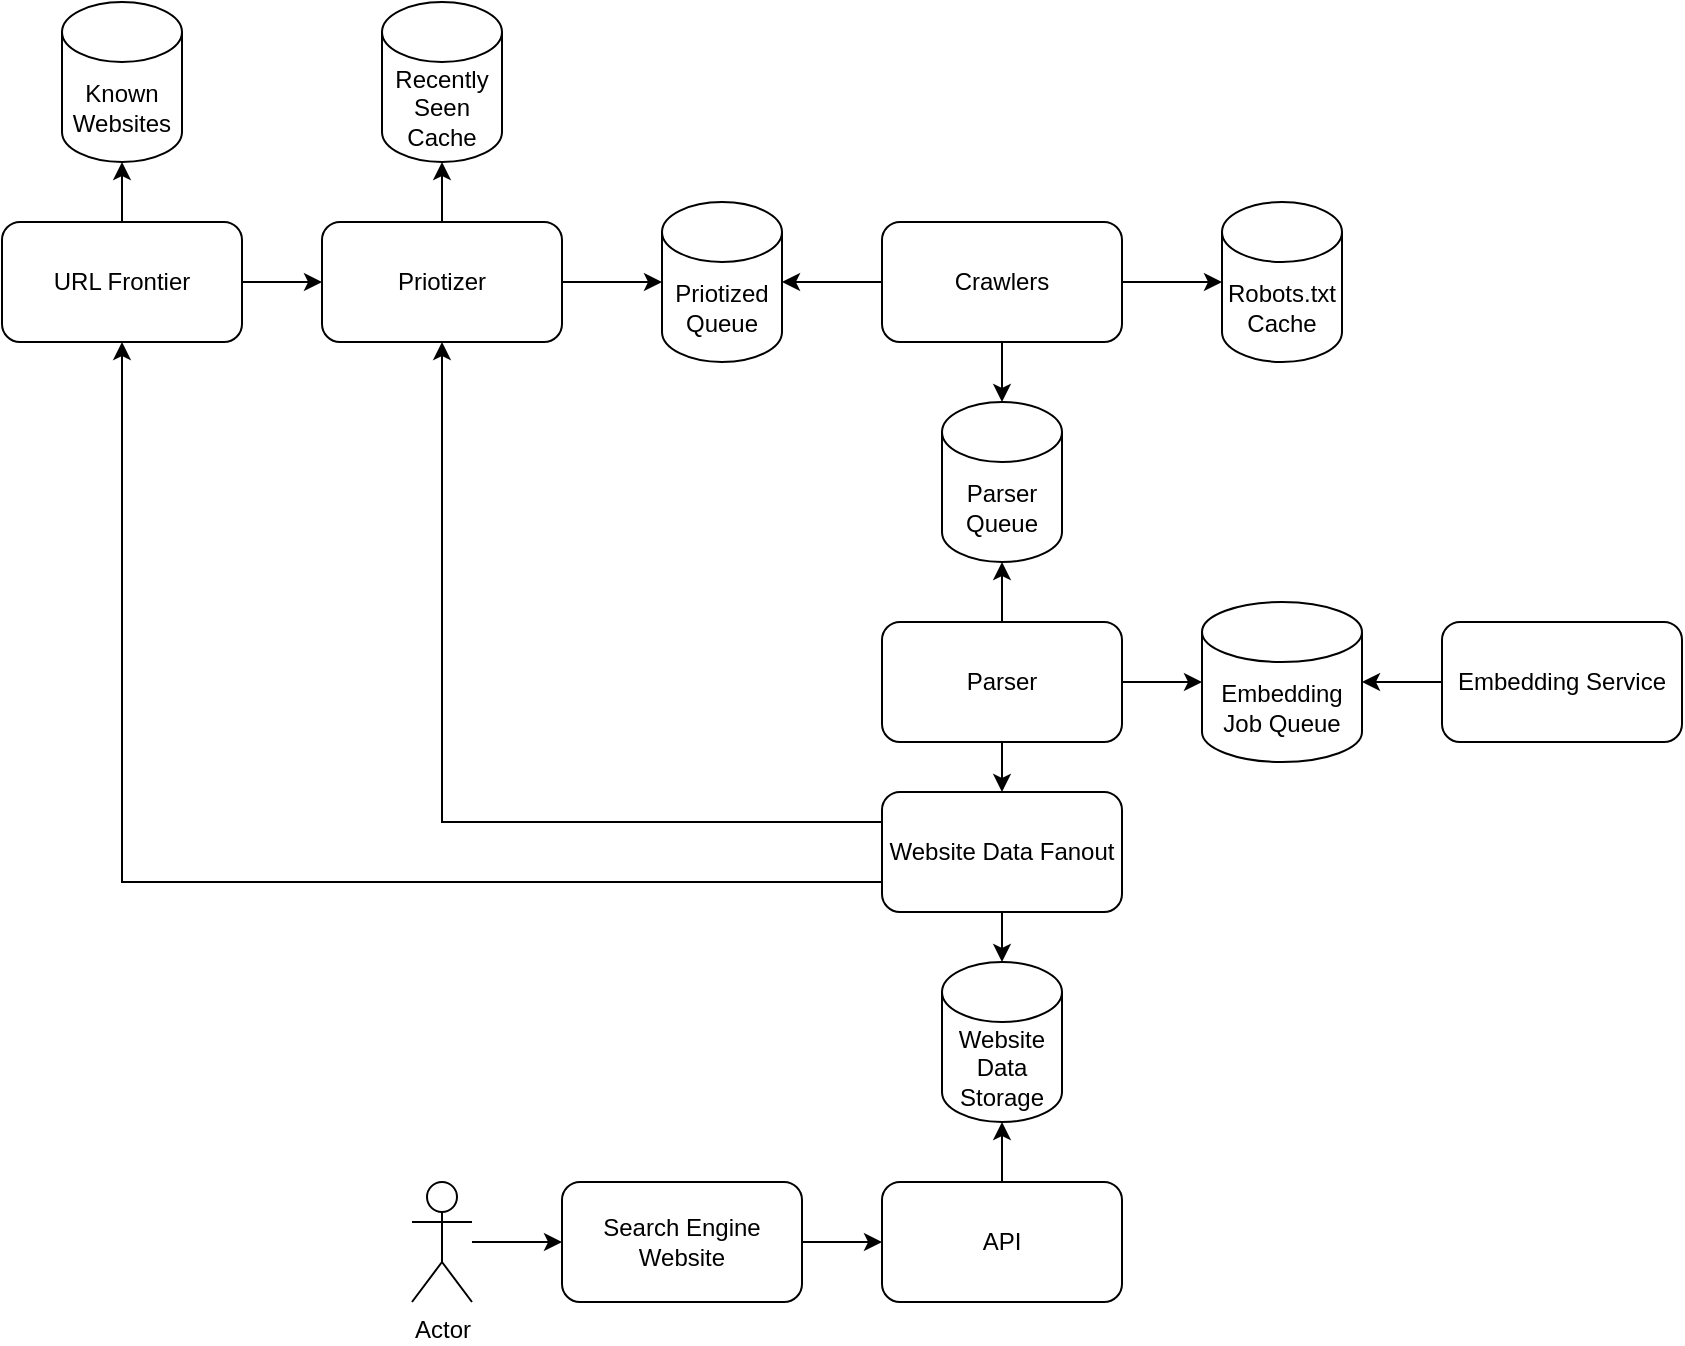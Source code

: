<mxfile version="28.0.6">
  <diagram name="Seite-1" id="GFAKtvNu6xt8hISohB2g">
    <mxGraphModel dx="1829" dy="708" grid="1" gridSize="10" guides="1" tooltips="1" connect="1" arrows="1" fold="1" page="1" pageScale="1" pageWidth="827" pageHeight="1169" math="0" shadow="0">
      <root>
        <mxCell id="0" />
        <mxCell id="1" parent="0" />
        <mxCell id="Z2FBNdWlQqv_PJyn-Pl6-7" style="edgeStyle=orthogonalEdgeStyle;rounded=0;orthogonalLoop=1;jettySize=auto;html=1;" parent="1" source="Z2FBNdWlQqv_PJyn-Pl6-1" target="Z2FBNdWlQqv_PJyn-Pl6-6" edge="1">
          <mxGeometry relative="1" as="geometry" />
        </mxCell>
        <mxCell id="Z2FBNdWlQqv_PJyn-Pl6-1" value="Crawlers" style="rounded=1;whiteSpace=wrap;html=1;" parent="1" vertex="1">
          <mxGeometry x="400" y="270" width="120" height="60" as="geometry" />
        </mxCell>
        <mxCell id="Z2FBNdWlQqv_PJyn-Pl6-5" style="edgeStyle=orthogonalEdgeStyle;rounded=0;orthogonalLoop=1;jettySize=auto;html=1;" parent="1" source="Z2FBNdWlQqv_PJyn-Pl6-2" target="Z2FBNdWlQqv_PJyn-Pl6-3" edge="1">
          <mxGeometry relative="1" as="geometry" />
        </mxCell>
        <mxCell id="Z2FBNdWlQqv_PJyn-Pl6-2" value="Priotizer" style="rounded=1;whiteSpace=wrap;html=1;" parent="1" vertex="1">
          <mxGeometry x="120" y="270" width="120" height="60" as="geometry" />
        </mxCell>
        <mxCell id="Z2FBNdWlQqv_PJyn-Pl6-3" value="Priotized Queue" style="shape=cylinder3;whiteSpace=wrap;html=1;boundedLbl=1;backgroundOutline=1;size=15;" parent="1" vertex="1">
          <mxGeometry x="290" y="260" width="60" height="80" as="geometry" />
        </mxCell>
        <mxCell id="Z2FBNdWlQqv_PJyn-Pl6-4" style="edgeStyle=orthogonalEdgeStyle;rounded=0;orthogonalLoop=1;jettySize=auto;html=1;entryX=1;entryY=0.5;entryDx=0;entryDy=0;entryPerimeter=0;" parent="1" source="Z2FBNdWlQqv_PJyn-Pl6-1" target="Z2FBNdWlQqv_PJyn-Pl6-3" edge="1">
          <mxGeometry relative="1" as="geometry" />
        </mxCell>
        <mxCell id="Z2FBNdWlQqv_PJyn-Pl6-6" value="Robots.txt&lt;div&gt;Cache&lt;/div&gt;" style="shape=cylinder3;whiteSpace=wrap;html=1;boundedLbl=1;backgroundOutline=1;size=15;" parent="1" vertex="1">
          <mxGeometry x="570" y="260" width="60" height="80" as="geometry" />
        </mxCell>
        <mxCell id="Z2FBNdWlQqv_PJyn-Pl6-8" value="Parser Queue" style="shape=cylinder3;whiteSpace=wrap;html=1;boundedLbl=1;backgroundOutline=1;size=15;" parent="1" vertex="1">
          <mxGeometry x="430" y="360" width="60" height="80" as="geometry" />
        </mxCell>
        <mxCell id="Z2FBNdWlQqv_PJyn-Pl6-9" style="edgeStyle=orthogonalEdgeStyle;rounded=0;orthogonalLoop=1;jettySize=auto;html=1;entryX=0.5;entryY=0;entryDx=0;entryDy=0;entryPerimeter=0;" parent="1" source="Z2FBNdWlQqv_PJyn-Pl6-1" target="Z2FBNdWlQqv_PJyn-Pl6-8" edge="1">
          <mxGeometry relative="1" as="geometry" />
        </mxCell>
        <mxCell id="Z2FBNdWlQqv_PJyn-Pl6-13" style="edgeStyle=orthogonalEdgeStyle;rounded=0;orthogonalLoop=1;jettySize=auto;html=1;" parent="1" source="Z2FBNdWlQqv_PJyn-Pl6-10" target="Z2FBNdWlQqv_PJyn-Pl6-12" edge="1">
          <mxGeometry relative="1" as="geometry" />
        </mxCell>
        <mxCell id="Z2FBNdWlQqv_PJyn-Pl6-10" value="Parser" style="rounded=1;whiteSpace=wrap;html=1;" parent="1" vertex="1">
          <mxGeometry x="400" y="470" width="120" height="60" as="geometry" />
        </mxCell>
        <mxCell id="Z2FBNdWlQqv_PJyn-Pl6-11" style="edgeStyle=orthogonalEdgeStyle;rounded=0;orthogonalLoop=1;jettySize=auto;html=1;entryX=0.5;entryY=1;entryDx=0;entryDy=0;entryPerimeter=0;" parent="1" source="Z2FBNdWlQqv_PJyn-Pl6-10" target="Z2FBNdWlQqv_PJyn-Pl6-8" edge="1">
          <mxGeometry relative="1" as="geometry" />
        </mxCell>
        <mxCell id="Z2FBNdWlQqv_PJyn-Pl6-14" style="edgeStyle=orthogonalEdgeStyle;rounded=0;orthogonalLoop=1;jettySize=auto;html=1;exitX=0;exitY=0.25;exitDx=0;exitDy=0;entryX=0.5;entryY=1;entryDx=0;entryDy=0;" parent="1" source="Z2FBNdWlQqv_PJyn-Pl6-12" target="Z2FBNdWlQqv_PJyn-Pl6-2" edge="1">
          <mxGeometry relative="1" as="geometry" />
        </mxCell>
        <mxCell id="Z2FBNdWlQqv_PJyn-Pl6-20" style="edgeStyle=orthogonalEdgeStyle;rounded=0;orthogonalLoop=1;jettySize=auto;html=1;exitX=0;exitY=0.75;exitDx=0;exitDy=0;entryX=0.5;entryY=1;entryDx=0;entryDy=0;" parent="1" source="Z2FBNdWlQqv_PJyn-Pl6-12" target="Z2FBNdWlQqv_PJyn-Pl6-18" edge="1">
          <mxGeometry relative="1" as="geometry" />
        </mxCell>
        <mxCell id="Z2FBNdWlQqv_PJyn-Pl6-12" value="Website Data Fanout" style="rounded=1;whiteSpace=wrap;html=1;" parent="1" vertex="1">
          <mxGeometry x="400" y="555" width="120" height="60" as="geometry" />
        </mxCell>
        <mxCell id="Z2FBNdWlQqv_PJyn-Pl6-15" value="Recently Seen Cache" style="shape=cylinder3;whiteSpace=wrap;html=1;boundedLbl=1;backgroundOutline=1;size=15;" parent="1" vertex="1">
          <mxGeometry x="150" y="160" width="60" height="80" as="geometry" />
        </mxCell>
        <mxCell id="Z2FBNdWlQqv_PJyn-Pl6-16" style="edgeStyle=orthogonalEdgeStyle;rounded=0;orthogonalLoop=1;jettySize=auto;html=1;entryX=0.5;entryY=1;entryDx=0;entryDy=0;entryPerimeter=0;" parent="1" source="Z2FBNdWlQqv_PJyn-Pl6-2" target="Z2FBNdWlQqv_PJyn-Pl6-15" edge="1">
          <mxGeometry relative="1" as="geometry" />
        </mxCell>
        <mxCell id="Z2FBNdWlQqv_PJyn-Pl6-19" style="edgeStyle=orthogonalEdgeStyle;rounded=0;orthogonalLoop=1;jettySize=auto;html=1;exitX=1;exitY=0.5;exitDx=0;exitDy=0;" parent="1" source="Z2FBNdWlQqv_PJyn-Pl6-18" target="Z2FBNdWlQqv_PJyn-Pl6-2" edge="1">
          <mxGeometry relative="1" as="geometry" />
        </mxCell>
        <mxCell id="Z2FBNdWlQqv_PJyn-Pl6-18" value="URL Frontier" style="rounded=1;whiteSpace=wrap;html=1;" parent="1" vertex="1">
          <mxGeometry x="-40" y="270" width="120" height="60" as="geometry" />
        </mxCell>
        <mxCell id="Z2FBNdWlQqv_PJyn-Pl6-23" value="Known Websites" style="shape=cylinder3;whiteSpace=wrap;html=1;boundedLbl=1;backgroundOutline=1;size=15;" parent="1" vertex="1">
          <mxGeometry x="-10" y="160" width="60" height="80" as="geometry" />
        </mxCell>
        <mxCell id="Z2FBNdWlQqv_PJyn-Pl6-25" style="edgeStyle=orthogonalEdgeStyle;rounded=0;orthogonalLoop=1;jettySize=auto;html=1;exitX=0.5;exitY=0;exitDx=0;exitDy=0;entryX=0.5;entryY=1;entryDx=0;entryDy=0;entryPerimeter=0;" parent="1" source="Z2FBNdWlQqv_PJyn-Pl6-18" target="Z2FBNdWlQqv_PJyn-Pl6-23" edge="1">
          <mxGeometry relative="1" as="geometry" />
        </mxCell>
        <mxCell id="Z2FBNdWlQqv_PJyn-Pl6-27" value="Website Data Storage" style="shape=cylinder3;whiteSpace=wrap;html=1;boundedLbl=1;backgroundOutline=1;size=15;" parent="1" vertex="1">
          <mxGeometry x="430" y="640" width="60" height="80" as="geometry" />
        </mxCell>
        <mxCell id="Z2FBNdWlQqv_PJyn-Pl6-28" style="edgeStyle=orthogonalEdgeStyle;rounded=0;orthogonalLoop=1;jettySize=auto;html=1;entryX=0.5;entryY=0;entryDx=0;entryDy=0;entryPerimeter=0;" parent="1" source="Z2FBNdWlQqv_PJyn-Pl6-12" target="Z2FBNdWlQqv_PJyn-Pl6-27" edge="1">
          <mxGeometry relative="1" as="geometry" />
        </mxCell>
        <mxCell id="Z2FBNdWlQqv_PJyn-Pl6-29" value="API" style="rounded=1;whiteSpace=wrap;html=1;" parent="1" vertex="1">
          <mxGeometry x="400" y="750" width="120" height="60" as="geometry" />
        </mxCell>
        <mxCell id="Z2FBNdWlQqv_PJyn-Pl6-30" style="edgeStyle=orthogonalEdgeStyle;rounded=0;orthogonalLoop=1;jettySize=auto;html=1;entryX=0.5;entryY=1;entryDx=0;entryDy=0;entryPerimeter=0;" parent="1" source="Z2FBNdWlQqv_PJyn-Pl6-29" target="Z2FBNdWlQqv_PJyn-Pl6-27" edge="1">
          <mxGeometry relative="1" as="geometry" />
        </mxCell>
        <mxCell id="Z2FBNdWlQqv_PJyn-Pl6-34" style="edgeStyle=orthogonalEdgeStyle;rounded=0;orthogonalLoop=1;jettySize=auto;html=1;entryX=0;entryY=0.5;entryDx=0;entryDy=0;" parent="1" source="Z2FBNdWlQqv_PJyn-Pl6-31" target="Z2FBNdWlQqv_PJyn-Pl6-32" edge="1">
          <mxGeometry relative="1" as="geometry" />
        </mxCell>
        <mxCell id="Z2FBNdWlQqv_PJyn-Pl6-31" value="Actor" style="shape=umlActor;verticalLabelPosition=bottom;verticalAlign=top;html=1;outlineConnect=0;" parent="1" vertex="1">
          <mxGeometry x="165" y="750" width="30" height="60" as="geometry" />
        </mxCell>
        <mxCell id="Z2FBNdWlQqv_PJyn-Pl6-35" style="edgeStyle=orthogonalEdgeStyle;rounded=0;orthogonalLoop=1;jettySize=auto;html=1;entryX=0;entryY=0.5;entryDx=0;entryDy=0;" parent="1" source="Z2FBNdWlQqv_PJyn-Pl6-32" target="Z2FBNdWlQqv_PJyn-Pl6-29" edge="1">
          <mxGeometry relative="1" as="geometry" />
        </mxCell>
        <mxCell id="Z2FBNdWlQqv_PJyn-Pl6-32" value="Search Engine Website" style="rounded=1;whiteSpace=wrap;html=1;" parent="1" vertex="1">
          <mxGeometry x="240" y="750" width="120" height="60" as="geometry" />
        </mxCell>
        <mxCell id="Pz3O7AcRKbj3xfVu4sac-3" value="Embedding Service" style="rounded=1;whiteSpace=wrap;html=1;" parent="1" vertex="1">
          <mxGeometry x="680" y="470" width="120" height="60" as="geometry" />
        </mxCell>
        <mxCell id="op01WJxRWQ_1JBstUh2Z-4" value="Embedding&lt;div&gt;Job Queue&lt;/div&gt;" style="shape=cylinder3;whiteSpace=wrap;html=1;boundedLbl=1;backgroundOutline=1;size=15;" vertex="1" parent="1">
          <mxGeometry x="560" y="460" width="80" height="80" as="geometry" />
        </mxCell>
        <mxCell id="op01WJxRWQ_1JBstUh2Z-5" style="edgeStyle=orthogonalEdgeStyle;rounded=0;orthogonalLoop=1;jettySize=auto;html=1;entryX=0;entryY=0.5;entryDx=0;entryDy=0;entryPerimeter=0;" edge="1" parent="1" source="Z2FBNdWlQqv_PJyn-Pl6-10" target="op01WJxRWQ_1JBstUh2Z-4">
          <mxGeometry relative="1" as="geometry" />
        </mxCell>
        <mxCell id="op01WJxRWQ_1JBstUh2Z-6" style="edgeStyle=orthogonalEdgeStyle;rounded=0;orthogonalLoop=1;jettySize=auto;html=1;entryX=1;entryY=0.5;entryDx=0;entryDy=0;entryPerimeter=0;" edge="1" parent="1" source="Pz3O7AcRKbj3xfVu4sac-3" target="op01WJxRWQ_1JBstUh2Z-4">
          <mxGeometry relative="1" as="geometry" />
        </mxCell>
      </root>
    </mxGraphModel>
  </diagram>
</mxfile>

